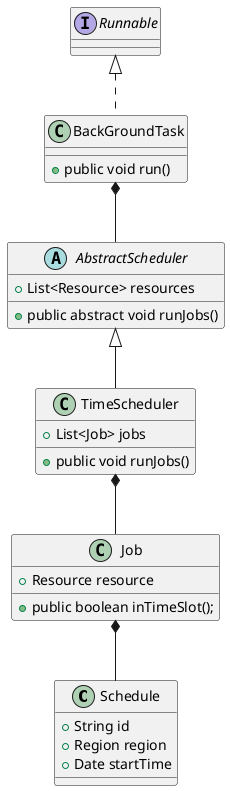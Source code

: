 @startuml
'https://plantuml.com/class-diagram

    class Schedule{
        + String id
        + Region region
        + Date startTime
    }

    abstract class AbstractScheduler{
        + List<Resource> resources
        + public abstract void runJobs()
    }

    class TimeScheduler extends AbstractScheduler{
        + List<Job> jobs
        + public void runJobs()
    }


    class BackGroundTask implements Runnable{
       + public void run()
    }

    class Job{
        + Resource resource
        + public boolean inTimeSlot();
    }


    BackGroundTask *-- AbstractScheduler
    TimeScheduler *-- Job
    Job *-- Schedule


@enduml






@enduml